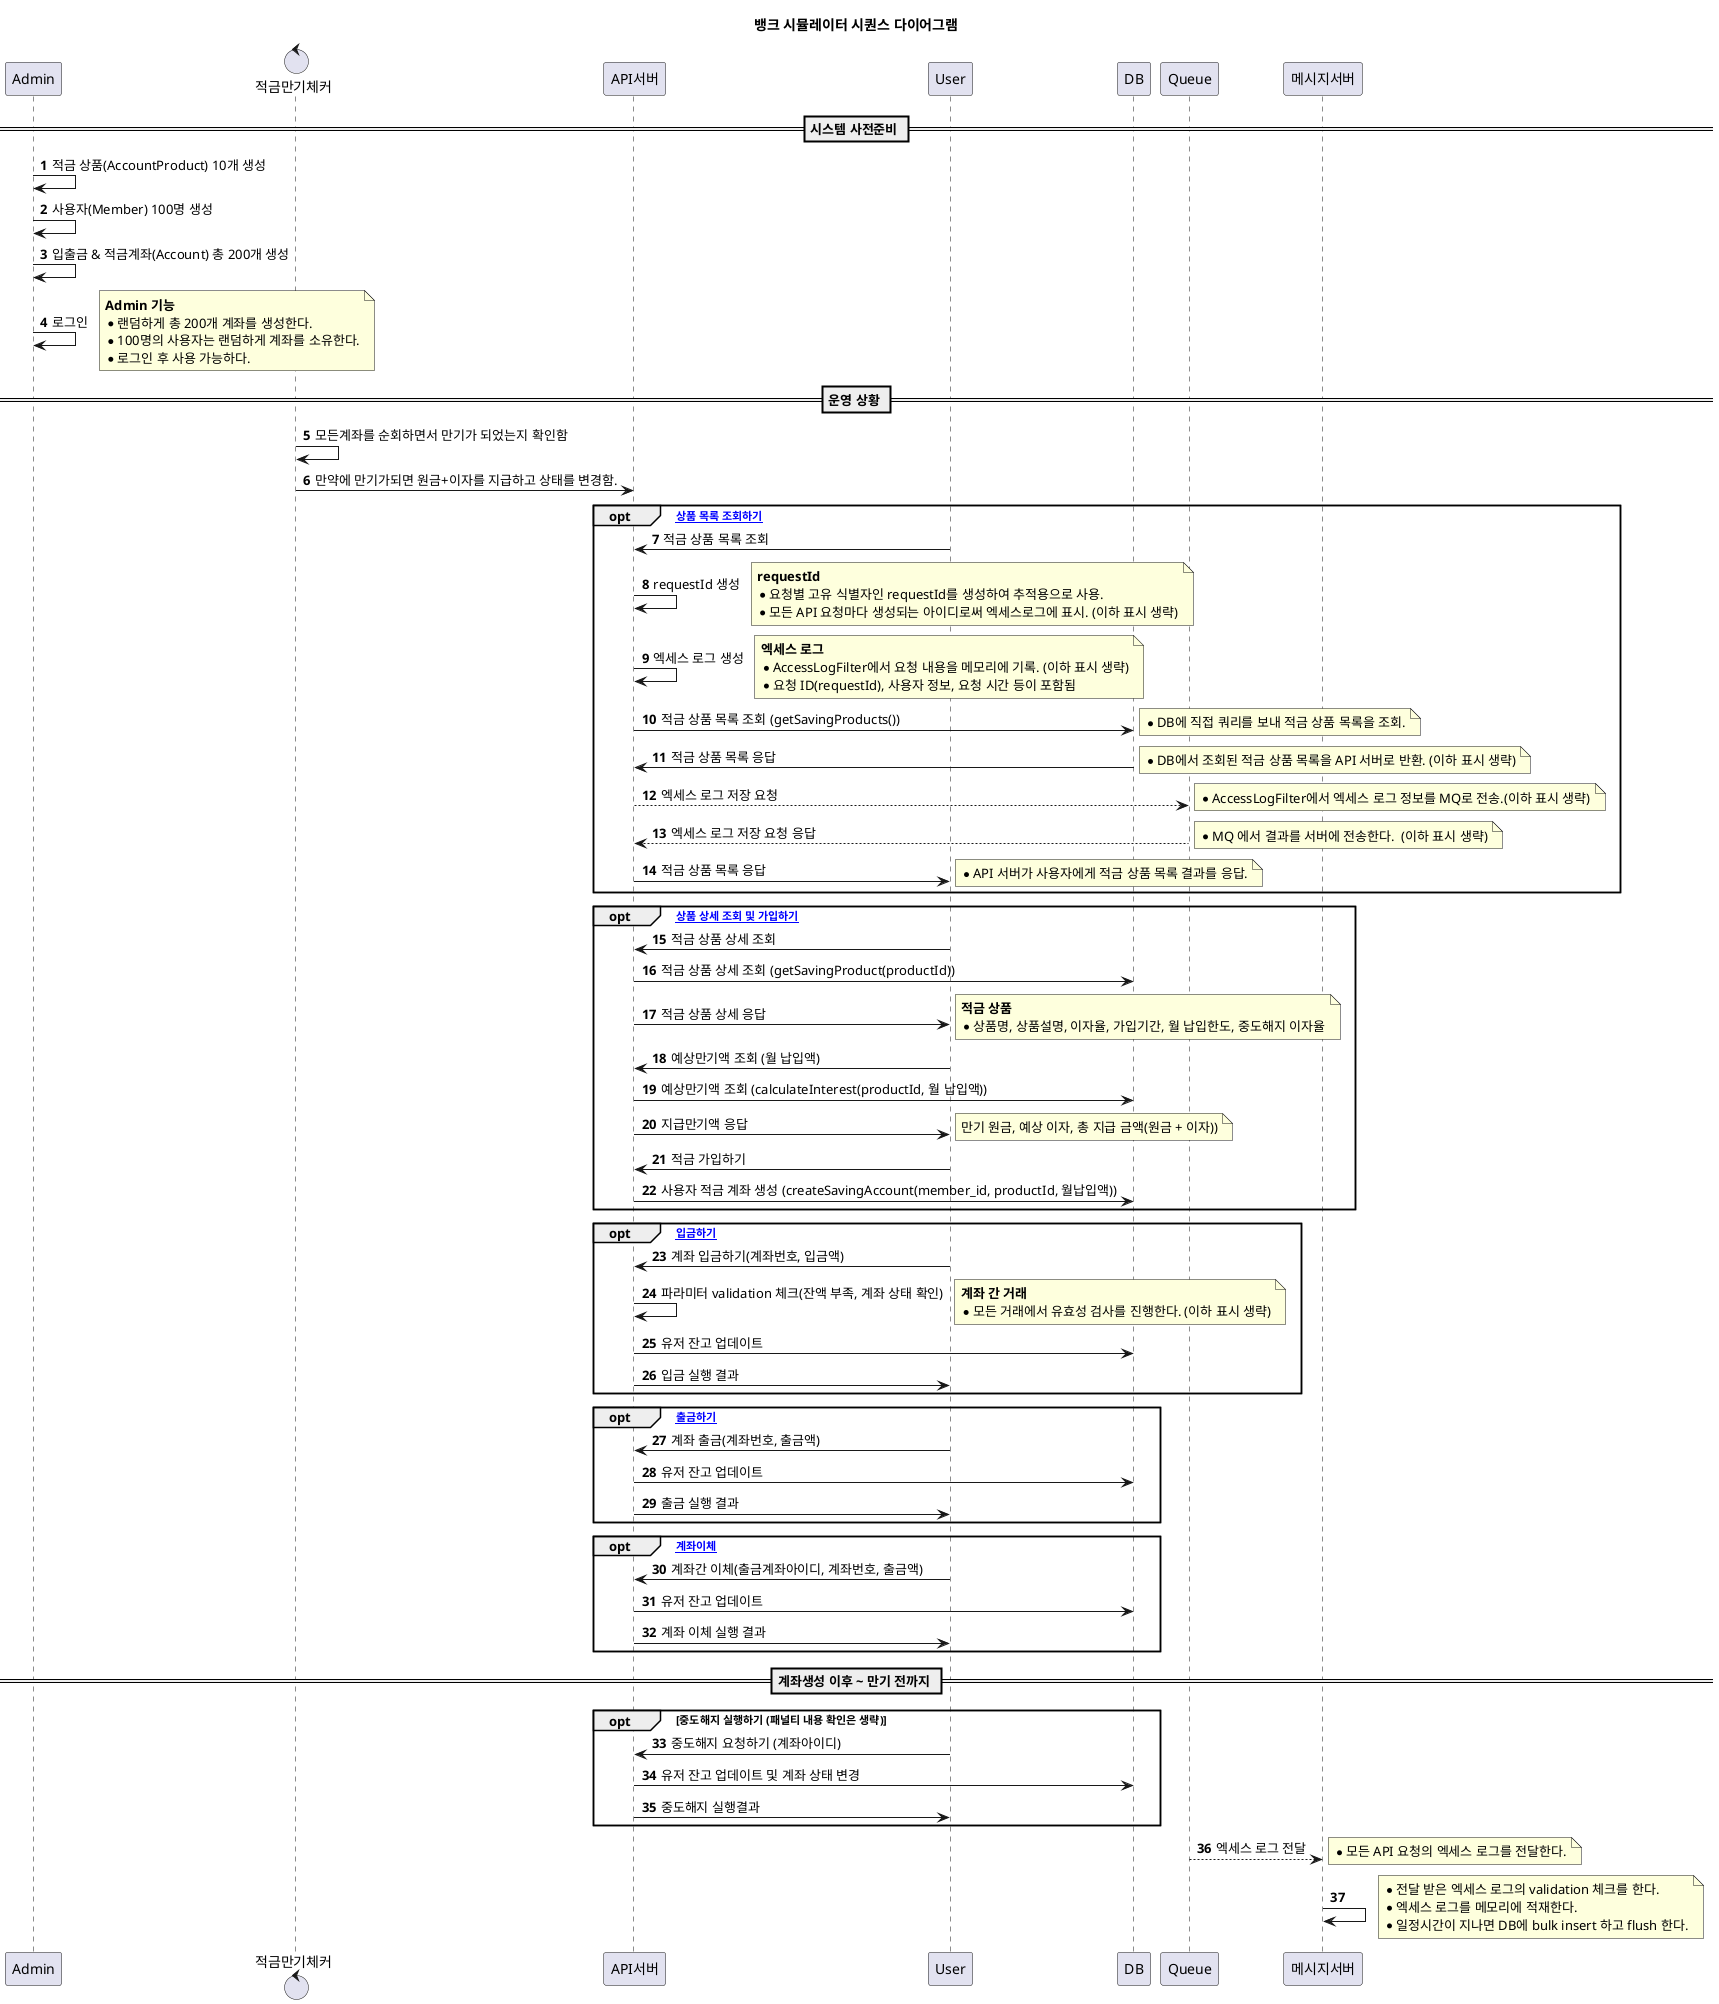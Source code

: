 @startuml
'https://plantuml.com/sequence-diagram

title 뱅크 시뮬레이터 시퀀스 다이어그램

autonumber

== 시스템 사전준비 ==
participant Admin

Admin -> Admin: 적금 상품(AccountProduct) 10개 생성
Admin -> Admin: 사용자(Member) 100명 생성
Admin -> Admin: 입출금 & 적금계좌(Account) 총 200개 생성
Admin -> Admin: 로그인

note right
**Admin 기능**
* 랜덤하게 총 200개 계좌를 생성한다.
* 100명의 사용자는 랜덤하게 계좌를 소유한다.
* 로그인 후 사용 가능하다.
end note

== 운영 상황 ==

control 적금만기체커
적금만기체커 -> 적금만기체커: 모든계좌를 순회하면서 만기가 되었는지 확인함
적금만기체커 -> API서버: 만약에 만기가되면 원금+이자를 지급하고 상태를 변경함.


opt [적금 상품 목록 조회하기]
User -> API서버: 적금 상품 목록 조회

API서버 -> API서버: requestId 생성
    note right
    **requestId**
    * 요청별 고유 식별자인 requestId를 생성하여 추적용으로 사용.
    * 모든 API 요청마다 생성되는 아이디로써 엑세스로그에 표시. (이하 표시 생략)
    end note

API서버 -> API서버: 엑세스 로그 생성
    note right
    **엑세스 로그**
    * AccessLogFilter에서 요청 내용을 메모리에 기록. (이하 표시 생략)
    * 요청 ID(requestId), 사용자 정보, 요청 시간 등이 포함됨
    end note

API서버 -> DB: 적금 상품 목록 조회 (getSavingProducts())
    note right
    * DB에 직접 쿼리를 보내 적금 상품 목록을 조회.
    end note

DB -> API서버: 적금 상품 목록 응답
    note right
    * DB에서 조회된 적금 상품 목록을 API 서버로 반환. (이하 표시 생략)
    end note

API서버 --> Queue: 엑세스 로그 저장 요청
    note right
    * AccessLogFilter에서 엑세스 로그 정보를 MQ로 전송.(이하 표시 생략)
    end note
Queue --> API서버: 엑세스 로그 저장 요청 응답
    note right
    * MQ 에서 결과를 서버에 전송한다.  (이하 표시 생략)
    end note
API서버 -> User: 적금 상품 목록 응답
    note right
    *API 서버가 사용자에게 적금 상품 목록 결과를 응답.
    end note
end opt

'특정 적금 상품'
opt [ 적금 상품 상세 조회 및 가입하기]
User -> API서버: 적금 상품 상세 조회
API서버 -> DB: 적금 상품 상세 조회 (getSavingProduct(productId))

API서버 -> User: 적금 상품 상세 응답
    note right
    **적금 상품**
    * 상품명, 상품설명, 이자율, 가입기간, 월 납입한도, 중도해지 이자율
    end note

User -> API서버: 예상만기액 조회 (월 납입액)
API서버 -> DB: 예상만기액 조회 (calculateInterest(productId, 월 납입액))

API서버 -> User: 지급만기액 응답
    note right
    만기 원금, 예상 이자, 총 지급 금액(원금 + 이자))
    end note

User -> API서버: 적금 가입하기
API서버 -> DB: 사용자 적금 계좌 생성 (createSavingAccount(member_id, productId, 월납입액))
end opt


opt [입금하기]
User -> API서버: 계좌 입금하기(계좌번호, 입금액)

API서버 -> API서버: 파라미터 validation 체크(잔액 부족, 계좌 상태 확인)
    note right
    **계좌 간 거래**
    * 모든 거래에서 유효성 검사를 진행한다. (이하 표시 생략)
    end note
API서버 -> DB: 유저 잔고 업데이트
API서버 -> User : 입금 실행 결과
end opt

opt [출금하기]
User -> API서버: 계좌 출금(계좌번호, 출금액)
API서버 -> DB: 유저 잔고 업데이트
API서버 -> User : 출금 실행 결과
end opt

opt [계좌이체]
User -> API서버: 계좌간 이체(출금계좌아이디, 계좌번호, 출금액)
API서버 -> DB: 유저 잔고 업데이트
API서버 -> User : 계좌 이체 실행 결과
end opt

== 계좌생성 이후 ~ 만기 전까지 ==
opt 중도해지 실행하기 (패널티 내용 확인은 생략)
    User -> API서버 : 중도해지 요청하기 (계좌아이디)
    API서버 -> DB : 유저 잔고 업데이트 및 계좌 상태 변경
    API서버 -> User: 중도해지 실행결과
end opt

Queue --> 메시지서버: 엑세스 로그 전달
    note right
    * 모든 API 요청의 엑세스 로그를 전달한다.
    end note

메시지서버 -> 메시지서버:
    note right
    * 전달 받은 엑세스 로그의 validation 체크를 한다.
    * 엑세스 로그를 메모리에 적재한다.
    * 일정시간이 지나면 DB에 bulk insert 하고 flush 한다.
    end note

@enduml